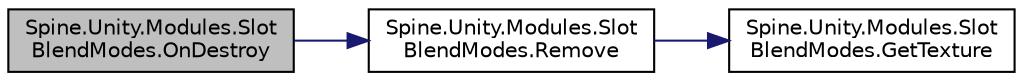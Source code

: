 digraph "Spine.Unity.Modules.SlotBlendModes.OnDestroy"
{
 // LATEX_PDF_SIZE
  edge [fontname="Helvetica",fontsize="10",labelfontname="Helvetica",labelfontsize="10"];
  node [fontname="Helvetica",fontsize="10",shape=record];
  rankdir="LR";
  Node1 [label="Spine.Unity.Modules.Slot\lBlendModes.OnDestroy",height=0.2,width=0.4,color="black", fillcolor="grey75", style="filled", fontcolor="black",tooltip=" "];
  Node1 -> Node2 [color="midnightblue",fontsize="10",style="solid"];
  Node2 [label="Spine.Unity.Modules.Slot\lBlendModes.Remove",height=0.2,width=0.4,color="black", fillcolor="white", style="filled",URL="$class_spine_1_1_unity_1_1_modules_1_1_slot_blend_modes.html#a219e81b02864f9f91ed17b910f9eb0ae",tooltip=" "];
  Node2 -> Node3 [color="midnightblue",fontsize="10",style="solid"];
  Node3 [label="Spine.Unity.Modules.Slot\lBlendModes.GetTexture",height=0.2,width=0.4,color="black", fillcolor="white", style="filled",URL="$class_spine_1_1_unity_1_1_modules_1_1_slot_blend_modes.html#aefc29d829dd66b4b09878f396c07ab8c",tooltip=" "];
}
